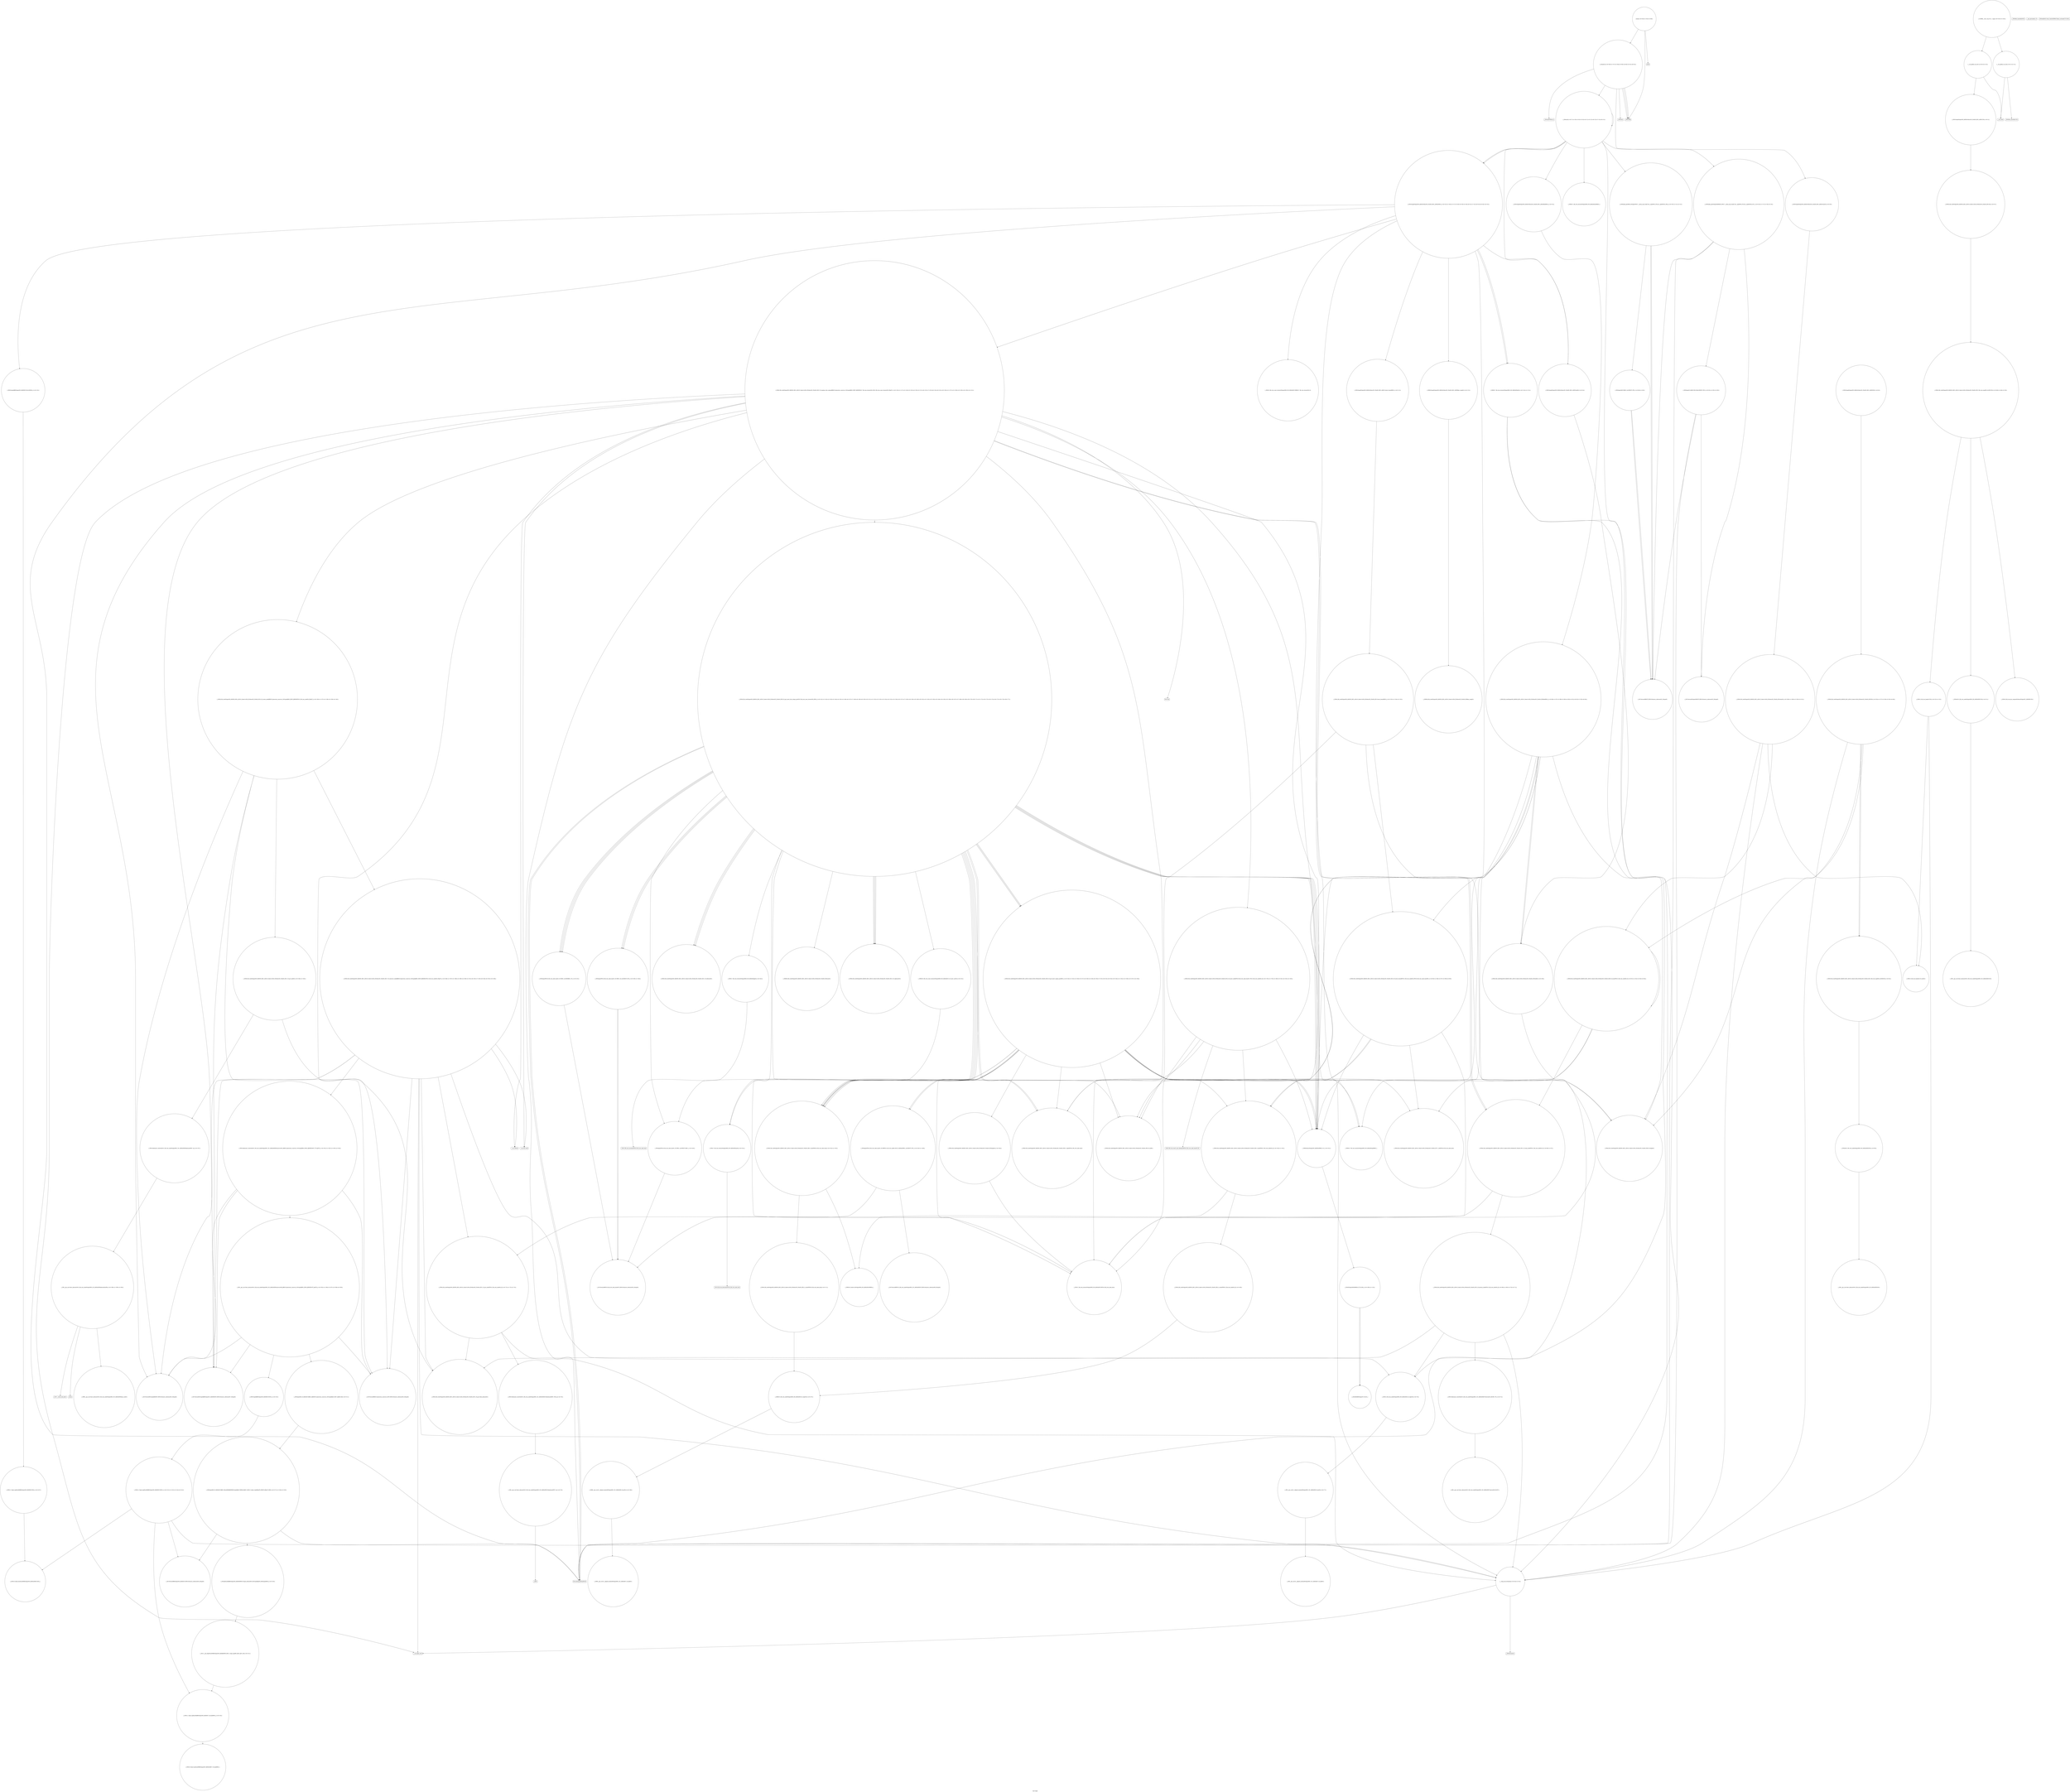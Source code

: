 digraph "Call Graph" {
	label="Call Graph";

	Node0x562305547980 [shape=record,shape=circle,label="{__cxx_global_var_init|{<s0>1|<s1>2}}"];
	Node0x562305547980:s0 -> Node0x562305547a00[color=black];
	Node0x562305547980:s1 -> Node0x5623057c6930[color=black];
	Node0x5623057ca4d0 [shape=record,shape=Mrecord,label="{__cxa_end_catch}"];
	Node0x5623057c6b30 [shape=record,shape=circle,label="{_Z4funciii|{<s0>7|<s1>8|<s2>9|<s3>10|<s4>11|<s5>12|<s6>13|<s7>14|<s8>15}}"];
	Node0x5623057c6b30:s0 -> Node0x5623057c6c30[color=black];
	Node0x5623057c6b30:s1 -> Node0x5623057c6bb0[color=black];
	Node0x5623057c6b30:s2 -> Node0x5623057c6cb0[color=black];
	Node0x5623057c6b30:s3 -> Node0x5623057c6d30[color=black];
	Node0x5623057c6b30:s4 -> Node0x5623057c6e30[color=black];
	Node0x5623057c6b30:s5 -> Node0x5623057c6db0[color=black];
	Node0x5623057c6b30:s6 -> Node0x5623057c6eb0[color=black];
	Node0x5623057c6b30:s7 -> Node0x5623057c6b30[color=black];
	Node0x5623057c6b30:s8 -> Node0x5623057c6eb0[color=black];
	Node0x5623057c8030 [shape=record,shape=Mrecord,label="{_ZSt17__throw_bad_allocv}"];
	Node0x5623057c6eb0 [shape=record,shape=circle,label="{_ZNSt3mapISt4pairIS0_IiiEiExSt4lessIS2_ESaIS0_IKS2_xEEEixERS5_|{<s0>25|<s1>26|<s2>27|<s3>28|<s4>29|<s5>30|<s6>31|<s7>32|<s8>33|<s9>34|<s10>35}}"];
	Node0x5623057c6eb0:s0 -> Node0x5623057c9d50[color=black];
	Node0x5623057c6eb0:s1 -> Node0x5623057c6e30[color=black];
	Node0x5623057c6eb0:s2 -> Node0x5623057c9650[color=black];
	Node0x5623057c6eb0:s3 -> Node0x5623057c9dd0[color=black];
	Node0x5623057c6eb0:s4 -> Node0x5623057c9e50[color=black];
	Node0x5623057c6eb0:s5 -> Node0x5623057c9750[color=black];
	Node0x5623057c6eb0:s6 -> Node0x5623057c9f50[color=black];
	Node0x5623057c6eb0:s7 -> Node0x5623057c9fd0[color=black];
	Node0x5623057c6eb0:s8 -> Node0x5623057c9ed0[color=black];
	Node0x5623057c6eb0:s9 -> Node0x5623057c6cb0[color=black];
	Node0x5623057c6eb0:s10 -> Node0x5623057c9e50[color=black];
	Node0x5623057c83b0 [shape=record,shape=circle,label="{_ZSt7forwardIRKSt4pairIS0_IiiEiEEOT_RNSt16remove_referenceIS5_E4typeE}"];
	Node0x5623057c7230 [shape=record,shape=circle,label="{main|{<s0>44|<s1>45|<s2>46}}"];
	Node0x5623057c7230:s0 -> Node0x5623057c6fb0[color=black];
	Node0x5623057c7230:s1 -> Node0x5623057c72b0[color=black];
	Node0x5623057c7230:s2 -> Node0x5623057c6f30[color=black];
	Node0x5623057c8730 [shape=record,shape=circle,label="{_ZNKSt23_Rb_tree_const_iteratorISt4pairIKS0_IS0_IiiEiExEE13_M_const_castEv|{<s0>222}}"];
	Node0x5623057c8730:s0 -> Node0x5623057c98d0[color=black];
	Node0x5623057c75b0 [shape=record,shape=circle,label="{_ZN9__gnu_cxx13new_allocatorISt13_Rb_tree_nodeISt4pairIKS2_IS2_IiiEiExEEEC2Ev}"];
	Node0x5623057c8ab0 [shape=record,shape=circle,label="{_ZNSt17_Rb_tree_iteratorISt4pairIKS0_IS0_IiiEiExEEmmEv|{<s0>241}}"];
	Node0x5623057c8ab0:s0 -> Node0x5623057c8e30[color=black];
	Node0x5623057c7930 [shape=record,shape=circle,label="{_ZNSt8_Rb_treeISt4pairIS0_IiiEiES0_IKS2_xESt10_Select1stIS4_ESt4lessIS2_ESaIS4_EE8_M_eraseEPSt13_Rb_tree_nodeIS4_E|{<s0>61|<s1>62|<s2>63|<s3>64}}"];
	Node0x5623057c7930:s0 -> Node0x5623057c7ab0[color=black];
	Node0x5623057c7930:s1 -> Node0x5623057c7930[color=black];
	Node0x5623057c7930:s2 -> Node0x5623057c7b30[color=black];
	Node0x5623057c7930:s3 -> Node0x5623057c7bb0[color=black];
	Node0x5623057c8e30 [shape=record,shape=Mrecord,label="{_ZSt18_Rb_tree_decrementPSt18_Rb_tree_node_base}"];
	Node0x5623057c7cb0 [shape=record,shape=circle,label="{_ZNSt8_Rb_treeISt4pairIS0_IiiEiES0_IKS2_xESt10_Select1stIS4_ESt4lessIS2_ESaIS4_EE11_M_put_nodeEPSt13_Rb_tree_nodeIS4_E|{<s0>72|<s1>73|<s2>74}}"];
	Node0x5623057c7cb0:s0 -> Node0x5623057c7db0[color=black];
	Node0x5623057c7cb0:s1 -> Node0x5623057c9050[color=black];
	Node0x5623057c7cb0:s2 -> Node0x5623057c7730[color=black];
	Node0x5623057c9050 [shape=record,shape=circle,label="{_ZNSt16allocator_traitsISaISt13_Rb_tree_nodeISt4pairIKS1_IS1_IiiEiExEEEE10deallocateERS7_PS6_m|{<s0>78}}"];
	Node0x5623057c9050:s0 -> Node0x5623057c90d0[color=black];
	Node0x5623057c93d0 [shape=record,shape=circle,label="{_ZNSt4pairIS_IiiEiEC2IS0_RiLb1EEEOT_OT0_|{<s0>81|<s1>82|<s2>83}}"];
	Node0x5623057c93d0:s0 -> Node0x5623057c92d0[color=black];
	Node0x5623057c93d0:s1 -> Node0x5623057c6cb0[color=black];
	Node0x5623057c93d0:s2 -> Node0x5623057c9350[color=black];
	Node0x5623057c9750 [shape=record,shape=circle,label="{_ZNKSt4lessISt4pairIS0_IiiEiEEclERKS2_S5_|{<s0>101}}"];
	Node0x5623057c9750:s0 -> Node0x5623057c9bd0[color=black];
	Node0x5623057c9ad0 [shape=record,shape=circle,label="{_ZNK9__gnu_cxx16__aligned_membufISt4pairIKS1_IS1_IiiEiExEE6_M_ptrEv|{<s0>108}}"];
	Node0x5623057c9ad0:s0 -> Node0x5623057c9b50[color=black];
	Node0x5623057c9e50 [shape=record,shape=circle,label="{_ZNKSt17_Rb_tree_iteratorISt4pairIKS0_IS0_IiiEiExEEdeEv|{<s0>114|<s1>115}}"];
	Node0x5623057c9e50:s0 -> Node0x5623057c7e30[color=black];
	Node0x5623057c9e50:s1 -> Node0x5623057c7730[color=black];
	Node0x5623057ca1d0 [shape=record,shape=circle,label="{_ZSt7forwardIRKSt21piecewise_construct_tEOT_RNSt16remove_referenceIS3_E4typeE}"];
	Node0x562305547a00 [shape=record,shape=Mrecord,label="{_ZNSt8ios_base4InitC1Ev}"];
	Node0x5623057ca550 [shape=record,shape=Mrecord,label="{llvm.trap}"];
	Node0x5623057c6bb0 [shape=record,shape=circle,label="{_ZSt9make_pairISt4pairIiiERiES0_INSt17__decay_and_stripIT_E6__typeENS3_IT0_E6__typeEEOS4_OS7_|{<s0>16|<s1>17|<s2>18|<s3>19}}"];
	Node0x5623057c6bb0:s0 -> Node0x5623057c92d0[color=black];
	Node0x5623057c6bb0:s1 -> Node0x5623057c9350[color=black];
	Node0x5623057c6bb0:s2 -> Node0x5623057c93d0[color=black];
	Node0x5623057c6bb0:s3 -> Node0x5623057c6cb0[color=black];
	Node0x5623057c80b0 [shape=record,shape=Mrecord,label="{_Znwm}"];
	Node0x5623057c6f30 [shape=record,shape=circle,label="{_Z5main2v|{<s0>36|<s1>37|<s2>38|<s3>39|<s4>40|<s5>41|<s6>42}}"];
	Node0x5623057c6f30:s0 -> Node0x5623057c6fb0[color=black];
	Node0x5623057c6f30:s1 -> Node0x5623057c6fb0[color=black];
	Node0x5623057c6f30:s2 -> Node0x5623057c6fb0[color=black];
	Node0x5623057c6f30:s3 -> Node0x5623057c7030[color=black];
	Node0x5623057c6f30:s4 -> Node0x5623057c6b30[color=black];
	Node0x5623057c6f30:s5 -> Node0x5623057c70b0[color=black];
	Node0x5623057c6f30:s6 -> Node0x5623057c7130[color=black];
	Node0x5623057c8430 [shape=record,shape=circle,label="{_ZNSt11_Tuple_implILm0EJRKSt4pairIS0_IiiEiEEE7_M_headERS5_|{<s0>216}}"];
	Node0x5623057c8430:s0 -> Node0x5623057c8530[color=black];
	Node0x5623057c72b0 [shape=record,shape=Mrecord,label="{printf}"];
	Node0x5623057c87b0 [shape=record,shape=circle,label="{_ZNKSt8_Rb_treeISt4pairIS0_IiiEiES0_IKS2_xESt10_Select1stIS4_ESt4lessIS2_ESaIS4_EE4sizeEv}"];
	Node0x5623057c7630 [shape=record,shape=circle,label="{_ZNSt15_Rb_tree_header8_M_resetEv}"];
	Node0x5623057c8b30 [shape=record,shape=circle,label="{_ZNSt17_Rb_tree_iteratorISt4pairIKS0_IS0_IiiEiExEEppEv|{<s0>242}}"];
	Node0x5623057c8b30:s0 -> Node0x5623057c8eb0[color=black];
	Node0x5623057c79b0 [shape=record,shape=circle,label="{_ZNSt8_Rb_treeISt4pairIS0_IiiEiES0_IKS2_xESt10_Select1stIS4_ESt4lessIS2_ESaIS4_EE8_M_beginEv}"];
	Node0x5623057c8eb0 [shape=record,shape=Mrecord,label="{_ZSt18_Rb_tree_incrementPSt18_Rb_tree_node_base}"];
	Node0x5623057c7d30 [shape=record,shape=circle,label="{_ZNSt16allocator_traitsISaISt13_Rb_tree_nodeISt4pairIKS1_IS1_IiiEiExEEEE7destroyIS5_EEvRS7_PT_|{<s0>75}}"];
	Node0x5623057c7d30:s0 -> Node0x5623057c7eb0[color=black];
	Node0x5623057c90d0 [shape=record,shape=circle,label="{_ZN9__gnu_cxx13new_allocatorISt13_Rb_tree_nodeISt4pairIKS2_IS2_IiiEiExEEE10deallocateEPS7_m|{<s0>79}}"];
	Node0x5623057c90d0:s0 -> Node0x5623057c9150[color=black];
	Node0x5623057c9450 [shape=record,shape=circle,label="{_ZNSt4pairIiiEC2IRiS2_Lb1EEEOT_OT0_|{<s0>84|<s1>85}}"];
	Node0x5623057c9450:s0 -> Node0x5623057c9350[color=black];
	Node0x5623057c9450:s1 -> Node0x5623057c9350[color=black];
	Node0x5623057c97d0 [shape=record,shape=circle,label="{_ZNSt8_Rb_treeISt4pairIS0_IiiEiES0_IKS2_xESt10_Select1stIS4_ESt4lessIS2_ESaIS4_EE6_S_keyEPKSt18_Rb_tree_node_base|{<s0>102|<s1>103}}"];
	Node0x5623057c97d0:s0 -> Node0x5623057c9cd0[color=black];
	Node0x5623057c97d0:s1 -> Node0x5623057c9950[color=black];
	Node0x5623057c9b50 [shape=record,shape=circle,label="{_ZNK9__gnu_cxx16__aligned_membufISt4pairIKS1_IS1_IiiEiExEE7_M_addrEv}"];
	Node0x5623057c9ed0 [shape=record,shape=circle,label="{_ZNSt8_Rb_treeISt4pairIS0_IiiEiES0_IKS2_xESt10_Select1stIS4_ESt4lessIS2_ESaIS4_EE22_M_emplace_hint_uniqueIJRKSt21piecewise_construct_tSt5tupleIJRS3_EESF_IJEEEEESt17_Rb_tree_iteratorIS4_ESt23_Rb_tree_const_iteratorIS4_EDpOT_|{<s0>116|<s1>117|<s2>118|<s3>119|<s4>120|<s5>121|<s6>122|<s7>123|<s8>124|<s9>125|<s10>126|<s11>127|<s12>128|<s13>129|<s14>130|<s15>131}}"];
	Node0x5623057c9ed0:s0 -> Node0x5623057ca1d0[color=black];
	Node0x5623057c9ed0:s1 -> Node0x5623057ca250[color=black];
	Node0x5623057c9ed0:s2 -> Node0x5623057ca2d0[color=black];
	Node0x5623057c9ed0:s3 -> Node0x5623057ca150[color=black];
	Node0x5623057c9ed0:s4 -> Node0x5623057c6cb0[color=black];
	Node0x5623057c9ed0:s5 -> Node0x5623057c9850[color=black];
	Node0x5623057c9ed0:s6 -> Node0x5623057ca350[color=black];
	Node0x5623057c9ed0:s7 -> Node0x5623057ca3d0[color=black];
	Node0x5623057c9ed0:s8 -> Node0x5623057c77b0[color=black];
	Node0x5623057c9ed0:s9 -> Node0x5623057c7bb0[color=black];
	Node0x5623057c9ed0:s10 -> Node0x5623057ca450[color=black];
	Node0x5623057c9ed0:s11 -> Node0x5623057c7bb0[color=black];
	Node0x5623057c9ed0:s12 -> Node0x5623057c98d0[color=black];
	Node0x5623057c9ed0:s13 -> Node0x5623057ca4d0[color=black];
	Node0x5623057c9ed0:s14 -> Node0x5623057ca550[color=black];
	Node0x5623057c9ed0:s15 -> Node0x5623057c7730[color=black];
	Node0x5623057ca250 [shape=record,shape=circle,label="{_ZSt7forwardISt5tupleIJRKSt4pairIS1_IiiEiEEEEOT_RNSt16remove_referenceIS7_E4typeE}"];
	Node0x5623057c68b0 [shape=record,shape=Mrecord,label="{_ZNSt8ios_base4InitD1Ev}"];
	Node0x5623057ca5d0 [shape=record,shape=circle,label="{_ZNSt8_Rb_treeISt4pairIS0_IiiEiES0_IKS2_xESt10_Select1stIS4_ESt4lessIS2_ESaIS4_EE11_M_get_nodeEv|{<s0>184|<s1>185}}"];
	Node0x5623057ca5d0:s0 -> Node0x5623057c7db0[color=black];
	Node0x5623057ca5d0:s1 -> Node0x5623057ca6d0[color=black];
	Node0x5623057c6c30 [shape=record,shape=circle,label="{_ZSt9make_pairIRiS0_ESt4pairINSt17__decay_and_stripIT_E6__typeENS2_IT0_E6__typeEEOS3_OS6_|{<s0>20|<s1>21|<s2>22}}"];
	Node0x5623057c6c30:s0 -> Node0x5623057c9350[color=black];
	Node0x5623057c6c30:s1 -> Node0x5623057c9350[color=black];
	Node0x5623057c6c30:s2 -> Node0x5623057c9450[color=black];
	Node0x5623057c8130 [shape=record,shape=circle,label="{_ZNSt16allocator_traitsISaISt13_Rb_tree_nodeISt4pairIKS1_IS1_IiiEiExEEEE9constructIS5_JRKSt21piecewise_construct_tSt5tupleIJRS4_EESD_IJEEEEEvRS7_PT_DpOT0_|{<s0>201|<s1>202|<s2>203|<s3>204}}"];
	Node0x5623057c8130:s0 -> Node0x5623057ca1d0[color=black];
	Node0x5623057c8130:s1 -> Node0x5623057ca250[color=black];
	Node0x5623057c8130:s2 -> Node0x5623057ca2d0[color=black];
	Node0x5623057c8130:s3 -> Node0x5623057c81b0[color=black];
	Node0x5623057c6fb0 [shape=record,shape=Mrecord,label="{_ZNSirsERi}"];
	Node0x5623057c84b0 [shape=record,shape=circle,label="{_ZNSt10_Head_baseILm0ERKSt4pairIS0_IiiEiELb0EEC2ES4_}"];
	Node0x5623057c7330 [shape=record,shape=circle,label="{_ZNSt8_Rb_treeISt4pairIS0_IiiEiES0_IKS2_xESt10_Select1stIS4_ESt4lessIS2_ESaIS4_EEC2Ev|{<s0>47}}"];
	Node0x5623057c7330:s0 -> Node0x5623057c73b0[color=black];
	Node0x5623057c8830 [shape=record,shape=circle,label="{_ZNSt8_Rb_treeISt4pairIS0_IiiEiES0_IKS2_xESt10_Select1stIS4_ESt4lessIS2_ESaIS4_EE12_M_rightmostEv}"];
	Node0x5623057c76b0 [shape=record,shape=Mrecord,label="{__gxx_personality_v0}"];
	Node0x5623057c8bb0 [shape=record,shape=circle,label="{_ZNSt4pairIPSt18_Rb_tree_node_baseS1_EC2IRS1_Lb1EEEOT_RKS1_|{<s0>243}}"];
	Node0x5623057c8bb0:s0 -> Node0x5623057c8c30[color=black];
	Node0x5623057c7a30 [shape=record,shape=circle,label="{_ZNSt8_Rb_treeISt4pairIS0_IiiEiES0_IKS2_xESt10_Select1stIS4_ESt4lessIS2_ESaIS4_EE13_Rb_tree_implIS8_Lb1EED2Ev|{<s0>65}}"];
	Node0x5623057c7a30:s0 -> Node0x5623057c91d0[color=black];
	Node0x5623057c8f30 [shape=record,shape=Mrecord,label="{_ZSt29_Rb_tree_insert_and_rebalancebPSt18_Rb_tree_node_baseS0_RS_}"];
	Node0x5623057c7db0 [shape=record,shape=circle,label="{_ZNSt8_Rb_treeISt4pairIS0_IiiEiES0_IKS2_xESt10_Select1stIS4_ESt4lessIS2_ESaIS4_EE21_M_get_Node_allocatorEv}"];
	Node0x5623057c9150 [shape=record,shape=Mrecord,label="{_ZdlPv}"];
	Node0x5623057c94d0 [shape=record,shape=circle,label="{_ZNSt8_Rb_treeISt4pairIS0_IiiEiES0_IKS2_xESt10_Select1stIS4_ESt4lessIS2_ESaIS4_EE4findERS3_|{<s0>86|<s1>87|<s2>88|<s3>89|<s4>90|<s5>91|<s6>92|<s7>93|<s8>94}}"];
	Node0x5623057c94d0:s0 -> Node0x5623057c79b0[color=black];
	Node0x5623057c94d0:s1 -> Node0x5623057c95d0[color=black];
	Node0x5623057c94d0:s2 -> Node0x5623057c9550[color=black];
	Node0x5623057c94d0:s3 -> Node0x5623057c96d0[color=black];
	Node0x5623057c94d0:s4 -> Node0x5623057c9650[color=black];
	Node0x5623057c94d0:s5 -> Node0x5623057c97d0[color=black];
	Node0x5623057c94d0:s6 -> Node0x5623057c9750[color=black];
	Node0x5623057c94d0:s7 -> Node0x5623057c96d0[color=black];
	Node0x5623057c94d0:s8 -> Node0x5623057c6cb0[color=black];
	Node0x5623057c9850 [shape=record,shape=circle,label="{_ZNSt8_Rb_treeISt4pairIS0_IiiEiES0_IKS2_xESt10_Select1stIS4_ESt4lessIS2_ESaIS4_EE6_S_keyEPKSt13_Rb_tree_nodeIS4_E|{<s0>104|<s1>105}}"];
	Node0x5623057c9850:s0 -> Node0x5623057c99d0[color=black];
	Node0x5623057c9850:s1 -> Node0x5623057c9950[color=black];
	Node0x5623057c9bd0 [shape=record,shape=circle,label="{_ZStltISt4pairIiiEiEbRKS0_IT_T0_ES6_|{<s0>109|<s1>110}}"];
	Node0x5623057c9bd0:s0 -> Node0x5623057c9c50[color=black];
	Node0x5623057c9bd0:s1 -> Node0x5623057c9c50[color=black];
	Node0x5623057c9f50 [shape=record,shape=circle,label="{_ZNSt23_Rb_tree_const_iteratorISt4pairIKS0_IS0_IiiEiExEEC2ERKSt17_Rb_tree_iteratorIS4_E}"];
	Node0x5623057ca2d0 [shape=record,shape=circle,label="{_ZSt7forwardISt5tupleIJEEEOT_RNSt16remove_referenceIS2_E4typeE}"];
	Node0x5623057c6930 [shape=record,shape=Mrecord,label="{__cxa_atexit}"];
	Node0x5623057ca650 [shape=record,shape=circle,label="{_ZNSt8_Rb_treeISt4pairIS0_IiiEiES0_IKS2_xESt10_Select1stIS4_ESt4lessIS2_ESaIS4_EE17_M_construct_nodeIJRKSt21piecewise_construct_tSt5tupleIJRS3_EESF_IJEEEEEvPSt13_Rb_tree_nodeIS4_EDpOT_|{<s0>186|<s1>187|<s2>188|<s3>189|<s4>190|<s5>191|<s6>192|<s7>193|<s8>194|<s9>195|<s10>196}}"];
	Node0x5623057ca650:s0 -> Node0x5623057c7db0[color=black];
	Node0x5623057ca650:s1 -> Node0x5623057c7e30[color=black];
	Node0x5623057ca650:s2 -> Node0x5623057ca1d0[color=black];
	Node0x5623057ca650:s3 -> Node0x5623057ca250[color=black];
	Node0x5623057ca650:s4 -> Node0x5623057ca2d0[color=black];
	Node0x5623057ca650:s5 -> Node0x5623057c8130[color=black];
	Node0x5623057ca650:s6 -> Node0x5623057c77b0[color=black];
	Node0x5623057ca650:s7 -> Node0x5623057c7cb0[color=black];
	Node0x5623057ca650:s8 -> Node0x5623057ca450[color=black];
	Node0x5623057ca650:s9 -> Node0x5623057ca4d0[color=black];
	Node0x5623057ca650:s10 -> Node0x5623057c7730[color=black];
	Node0x5623057c6cb0 [shape=record,shape=Mrecord,label="{llvm.memcpy.p0i8.p0i8.i64}"];
	Node0x5623057c81b0 [shape=record,shape=circle,label="{_ZN9__gnu_cxx13new_allocatorISt13_Rb_tree_nodeISt4pairIKS2_IS2_IiiEiExEEE9constructIS6_JRKSt21piecewise_construct_tSt5tupleIJRS5_EESD_IJEEEEEvPT_DpOT0_|{<s0>205|<s1>206|<s2>207|<s3>208|<s4>209}}"];
	Node0x5623057c81b0:s0 -> Node0x5623057ca1d0[color=black];
	Node0x5623057c81b0:s1 -> Node0x5623057ca250[color=black];
	Node0x5623057c81b0:s2 -> Node0x5623057c8230[color=black];
	Node0x5623057c81b0:s3 -> Node0x5623057ca2d0[color=black];
	Node0x5623057c81b0:s4 -> Node0x5623057c82b0[color=black];
	Node0x5623057c7030 [shape=record,shape=circle,label="{_ZNSt3mapISt4pairIS0_IiiEiExSt4lessIS2_ESaIS0_IKS2_xEEE5clearEv|{<s0>43}}"];
	Node0x5623057c7030:s0 -> Node0x5623057cc870[color=black];
	Node0x5623057c8530 [shape=record,shape=circle,label="{_ZNSt10_Head_baseILm0ERKSt4pairIS0_IiiEiELb0EE7_M_headERS5_}"];
	Node0x5623057c73b0 [shape=record,shape=circle,label="{_ZNSt8_Rb_treeISt4pairIS0_IiiEiES0_IKS2_xESt10_Select1stIS4_ESt4lessIS2_ESaIS4_EE13_Rb_tree_implIS8_Lb1EEC2Ev|{<s0>48|<s1>49|<s2>50}}"];
	Node0x5623057c73b0:s0 -> Node0x5623057c7430[color=black];
	Node0x5623057c73b0:s1 -> Node0x5623057c74b0[color=black];
	Node0x5623057c73b0:s2 -> Node0x5623057c7530[color=black];
	Node0x5623057c88b0 [shape=record,shape=circle,label="{_ZNSt4pairIPSt18_Rb_tree_node_baseS1_EC2IRS1_Lb1EEERKS1_OT_|{<s0>223}}"];
	Node0x5623057c88b0:s0 -> Node0x5623057c8c30[color=black];
	Node0x5623057c7730 [shape=record,shape=circle,label="{__clang_call_terminate|{<s0>54|<s1>55}}"];
	Node0x5623057c7730:s0 -> Node0x5623057c77b0[color=black];
	Node0x5623057c7730:s1 -> Node0x5623057c7830[color=black];
	Node0x5623057c8c30 [shape=record,shape=circle,label="{_ZSt7forwardIRPSt18_Rb_tree_node_baseEOT_RNSt16remove_referenceIS3_E4typeE}"];
	Node0x5623057c7ab0 [shape=record,shape=circle,label="{_ZNSt8_Rb_treeISt4pairIS0_IiiEiES0_IKS2_xESt10_Select1stIS4_ESt4lessIS2_ESaIS4_EE8_S_rightEPSt18_Rb_tree_node_base}"];
	Node0x5623057cc7f0 [shape=record,shape=circle,label="{_ZNSt11_Tuple_implILm0EJRKSt4pairIS0_IiiEiEEEC2ES4_|{<s0>247}}"];
	Node0x5623057cc7f0:s0 -> Node0x5623057c84b0[color=black];
	Node0x5623057c7e30 [shape=record,shape=circle,label="{_ZNSt13_Rb_tree_nodeISt4pairIKS0_IS0_IiiEiExEE9_M_valptrEv|{<s0>76}}"];
	Node0x5623057c7e30:s0 -> Node0x5623057c7f30[color=black];
	Node0x5623057c91d0 [shape=record,shape=circle,label="{_ZNSaISt13_Rb_tree_nodeISt4pairIKS0_IS0_IiiEiExEEED2Ev|{<s0>80}}"];
	Node0x5623057c91d0:s0 -> Node0x5623057c9250[color=black];
	Node0x5623057c9550 [shape=record,shape=circle,label="{_ZNSt8_Rb_treeISt4pairIS0_IiiEiES0_IKS2_xESt10_Select1stIS4_ESt4lessIS2_ESaIS4_EE14_M_lower_boundEPSt13_Rb_tree_nodeIS4_EPSt18_Rb_tree_node_baseRS3_|{<s0>95|<s1>96|<s2>97|<s3>98|<s4>99}}"];
	Node0x5623057c9550:s0 -> Node0x5623057c9850[color=black];
	Node0x5623057c9550:s1 -> Node0x5623057c9750[color=black];
	Node0x5623057c9550:s2 -> Node0x5623057c7b30[color=black];
	Node0x5623057c9550:s3 -> Node0x5623057c7ab0[color=black];
	Node0x5623057c9550:s4 -> Node0x5623057c98d0[color=black];
	Node0x5623057c98d0 [shape=record,shape=circle,label="{_ZNSt17_Rb_tree_iteratorISt4pairIKS0_IS0_IiiEiExEEC2EPSt18_Rb_tree_node_base}"];
	Node0x5623057c9c50 [shape=record,shape=circle,label="{_ZStltIiiEbRKSt4pairIT_T0_ES5_}"];
	Node0x5623057c9fd0 [shape=record,shape=circle,label="{_ZNSt5tupleIJRKSt4pairIS0_IiiEiEEEC2IvLb1EEES4_|{<s0>132}}"];
	Node0x5623057c9fd0:s0 -> Node0x5623057cc7f0[color=black];
	Node0x5623057ca350 [shape=record,shape=circle,label="{_ZNSt8_Rb_treeISt4pairIS0_IiiEiES0_IKS2_xESt10_Select1stIS4_ESt4lessIS2_ESaIS4_EE29_M_get_insert_hint_unique_posESt23_Rb_tree_const_iteratorIS4_ERS3_|{<s0>141|<s1>142|<s2>143|<s3>144|<s4>145|<s5>146|<s6>147|<s7>148|<s8>149|<s9>150|<s10>151|<s11>152|<s12>153|<s13>154|<s14>155|<s15>156|<s16>157|<s17>158|<s18>159|<s19>160|<s20>161|<s21>162|<s22>163|<s23>164|<s24>165|<s25>166|<s26>167|<s27>168|<s28>169|<s29>170|<s30>171|<s31>172|<s32>173|<s33>174|<s34>175|<s35>176|<s36>177}}"];
	Node0x5623057ca350:s0 -> Node0x5623057c8730[color=black];
	Node0x5623057ca350:s1 -> Node0x5623057c95d0[color=black];
	Node0x5623057ca350:s2 -> Node0x5623057c87b0[color=black];
	Node0x5623057ca350:s3 -> Node0x5623057c8830[color=black];
	Node0x5623057ca350:s4 -> Node0x5623057c97d0[color=black];
	Node0x5623057ca350:s5 -> Node0x5623057c9750[color=black];
	Node0x5623057ca350:s6 -> Node0x5623057c8830[color=black];
	Node0x5623057ca350:s7 -> Node0x5623057c88b0[color=black];
	Node0x5623057ca350:s8 -> Node0x5623057c8930[color=black];
	Node0x5623057ca350:s9 -> Node0x5623057c97d0[color=black];
	Node0x5623057ca350:s10 -> Node0x5623057c9750[color=black];
	Node0x5623057ca350:s11 -> Node0x5623057c6cb0[color=black];
	Node0x5623057ca350:s12 -> Node0x5623057c89b0[color=black];
	Node0x5623057ca350:s13 -> Node0x5623057c89b0[color=black];
	Node0x5623057ca350:s14 -> Node0x5623057c89b0[color=black];
	Node0x5623057ca350:s15 -> Node0x5623057c8a30[color=black];
	Node0x5623057ca350:s16 -> Node0x5623057c8ab0[color=black];
	Node0x5623057ca350:s17 -> Node0x5623057c97d0[color=black];
	Node0x5623057ca350:s18 -> Node0x5623057c9750[color=black];
	Node0x5623057ca350:s19 -> Node0x5623057c7ab0[color=black];
	Node0x5623057ca350:s20 -> Node0x5623057c88b0[color=black];
	Node0x5623057ca350:s21 -> Node0x5623057c8a30[color=black];
	Node0x5623057ca350:s22 -> Node0x5623057c8930[color=black];
	Node0x5623057ca350:s23 -> Node0x5623057c97d0[color=black];
	Node0x5623057ca350:s24 -> Node0x5623057c9750[color=black];
	Node0x5623057ca350:s25 -> Node0x5623057c6cb0[color=black];
	Node0x5623057ca350:s26 -> Node0x5623057c8830[color=black];
	Node0x5623057ca350:s27 -> Node0x5623057c8830[color=black];
	Node0x5623057ca350:s28 -> Node0x5623057c88b0[color=black];
	Node0x5623057ca350:s29 -> Node0x5623057c8b30[color=black];
	Node0x5623057ca350:s30 -> Node0x5623057c97d0[color=black];
	Node0x5623057ca350:s31 -> Node0x5623057c9750[color=black];
	Node0x5623057ca350:s32 -> Node0x5623057c7ab0[color=black];
	Node0x5623057ca350:s33 -> Node0x5623057c88b0[color=black];
	Node0x5623057ca350:s34 -> Node0x5623057c8a30[color=black];
	Node0x5623057ca350:s35 -> Node0x5623057c8930[color=black];
	Node0x5623057ca350:s36 -> Node0x5623057c8bb0[color=black];
	Node0x5623057c69b0 [shape=record,shape=circle,label="{__cxx_global_var_init.1|{<s0>3|<s1>4}}"];
	Node0x5623057c69b0:s0 -> Node0x5623057c6a30[color=black];
	Node0x5623057c69b0:s1 -> Node0x5623057c6930[color=black];
	Node0x5623057ca6d0 [shape=record,shape=circle,label="{_ZNSt16allocator_traitsISaISt13_Rb_tree_nodeISt4pairIKS1_IS1_IiiEiExEEEE8allocateERS7_m|{<s0>197}}"];
	Node0x5623057ca6d0:s0 -> Node0x5623057ca750[color=black];
	Node0x5623057c6d30 [shape=record,shape=circle,label="{_ZNSt3mapISt4pairIS0_IiiEiExSt4lessIS2_ESaIS0_IKS2_xEEE4findERS5_|{<s0>23}}"];
	Node0x5623057c6d30:s0 -> Node0x5623057c94d0[color=black];
	Node0x5623057c8230 [shape=record,shape=circle,label="{_ZNSt5tupleIJRKSt4pairIS0_IiiEiEEEC2EOS5_|{<s0>210}}"];
	Node0x5623057c8230:s0 -> Node0x5623057c8330[color=black];
	Node0x5623057c70b0 [shape=record,shape=Mrecord,label="{_ZNSolsEx}"];
	Node0x5623057c85b0 [shape=record,shape=circle,label="{_ZNSt4pairIKS_IS_IiiEiExEC2IJRS2_EJLm0EEJEJEEERSt5tupleIJDpT_EERS6_IJDpT1_EESt12_Index_tupleIJXspT0_EEESF_IJXspT2_EEE|{<s0>217|<s1>218|<s2>219}}"];
	Node0x5623057c85b0:s0 -> Node0x5623057c8630[color=black];
	Node0x5623057c85b0:s1 -> Node0x5623057c83b0[color=black];
	Node0x5623057c85b0:s2 -> Node0x5623057c6cb0[color=black];
	Node0x5623057c7430 [shape=record,shape=circle,label="{_ZNSaISt13_Rb_tree_nodeISt4pairIKS0_IS0_IiiEiExEEEC2Ev|{<s0>51}}"];
	Node0x5623057c7430:s0 -> Node0x5623057c75b0[color=black];
	Node0x5623057c8930 [shape=record,shape=circle,label="{_ZNSt8_Rb_treeISt4pairIS0_IiiEiES0_IKS2_xESt10_Select1stIS4_ESt4lessIS2_ESaIS4_EE24_M_get_insert_unique_posERS3_|{<s0>224|<s1>225|<s2>226|<s3>227|<s4>228|<s5>229|<s6>230|<s7>231|<s8>232|<s9>233|<s10>234|<s11>235|<s12>236|<s13>237|<s14>238}}"];
	Node0x5623057c8930:s0 -> Node0x5623057c79b0[color=black];
	Node0x5623057c8930:s1 -> Node0x5623057c95d0[color=black];
	Node0x5623057c8930:s2 -> Node0x5623057c9850[color=black];
	Node0x5623057c8930:s3 -> Node0x5623057c9750[color=black];
	Node0x5623057c8930:s4 -> Node0x5623057c7b30[color=black];
	Node0x5623057c8930:s5 -> Node0x5623057c7ab0[color=black];
	Node0x5623057c8930:s6 -> Node0x5623057c98d0[color=black];
	Node0x5623057c8930:s7 -> Node0x5623057c8cb0[color=black];
	Node0x5623057c8930:s8 -> Node0x5623057c9650[color=black];
	Node0x5623057c8930:s9 -> Node0x5623057c8d30[color=black];
	Node0x5623057c8930:s10 -> Node0x5623057c8ab0[color=black];
	Node0x5623057c8930:s11 -> Node0x5623057c97d0[color=black];
	Node0x5623057c8930:s12 -> Node0x5623057c9750[color=black];
	Node0x5623057c8930:s13 -> Node0x5623057c8d30[color=black];
	Node0x5623057c8930:s14 -> Node0x5623057c8bb0[color=black];
	Node0x5623057c77b0 [shape=record,shape=Mrecord,label="{__cxa_begin_catch}"];
	Node0x5623057c8cb0 [shape=record,shape=circle,label="{_ZNSt8_Rb_treeISt4pairIS0_IiiEiES0_IKS2_xESt10_Select1stIS4_ESt4lessIS2_ESaIS4_EE5beginEv|{<s0>244}}"];
	Node0x5623057c8cb0:s0 -> Node0x5623057c98d0[color=black];
	Node0x5623057c7b30 [shape=record,shape=circle,label="{_ZNSt8_Rb_treeISt4pairIS0_IiiEiES0_IKS2_xESt10_Select1stIS4_ESt4lessIS2_ESaIS4_EE7_S_leftEPSt18_Rb_tree_node_base}"];
	Node0x5623057cc870 [shape=record,shape=circle,label="{_ZNSt8_Rb_treeISt4pairIS0_IiiEiES0_IKS2_xESt10_Select1stIS4_ESt4lessIS2_ESaIS4_EE5clearEv|{<s0>248|<s1>249|<s2>250|<s3>251}}"];
	Node0x5623057cc870:s0 -> Node0x5623057c79b0[color=black];
	Node0x5623057cc870:s1 -> Node0x5623057c7930[color=black];
	Node0x5623057cc870:s2 -> Node0x5623057c7630[color=black];
	Node0x5623057cc870:s3 -> Node0x5623057c7730[color=black];
	Node0x5623057c7eb0 [shape=record,shape=circle,label="{_ZN9__gnu_cxx13new_allocatorISt13_Rb_tree_nodeISt4pairIKS2_IS2_IiiEiExEEE7destroyIS6_EEvPT_}"];
	Node0x5623057c9250 [shape=record,shape=circle,label="{_ZN9__gnu_cxx13new_allocatorISt13_Rb_tree_nodeISt4pairIKS2_IS2_IiiEiExEEED2Ev}"];
	Node0x5623057c95d0 [shape=record,shape=circle,label="{_ZNSt8_Rb_treeISt4pairIS0_IiiEiES0_IKS2_xESt10_Select1stIS4_ESt4lessIS2_ESaIS4_EE6_M_endEv}"];
	Node0x5623057c9950 [shape=record,shape=circle,label="{_ZNKSt10_Select1stISt4pairIKS0_IS0_IiiEiExEEclERKS4_}"];
	Node0x5623057c9cd0 [shape=record,shape=circle,label="{_ZNSt8_Rb_treeISt4pairIS0_IiiEiES0_IKS2_xESt10_Select1stIS4_ESt4lessIS2_ESaIS4_EE8_S_valueEPKSt18_Rb_tree_node_base|{<s0>111}}"];
	Node0x5623057c9cd0:s0 -> Node0x5623057c9a50[color=black];
	Node0x5623057ca050 [shape=record,shape=circle,label="{_ZNSt8_Rb_treeISt4pairIS0_IiiEiES0_IKS2_xESt10_Select1stIS4_ESt4lessIS2_ESaIS4_EE11lower_boundERS3_|{<s0>133|<s1>134|<s2>135}}"];
	Node0x5623057ca050:s0 -> Node0x5623057c79b0[color=black];
	Node0x5623057ca050:s1 -> Node0x5623057c95d0[color=black];
	Node0x5623057ca050:s2 -> Node0x5623057c9550[color=black];
	Node0x5623057ca3d0 [shape=record,shape=circle,label="{_ZNSt8_Rb_treeISt4pairIS0_IiiEiES0_IKS2_xESt10_Select1stIS4_ESt4lessIS2_ESaIS4_EE14_M_insert_nodeEPSt18_Rb_tree_node_baseSC_PSt13_Rb_tree_nodeIS4_E|{<s0>178|<s1>179|<s2>180|<s3>181|<s4>182|<s5>183}}"];
	Node0x5623057ca3d0:s0 -> Node0x5623057c95d0[color=black];
	Node0x5623057ca3d0:s1 -> Node0x5623057c9850[color=black];
	Node0x5623057ca3d0:s2 -> Node0x5623057c97d0[color=black];
	Node0x5623057ca3d0:s3 -> Node0x5623057c9750[color=black];
	Node0x5623057ca3d0:s4 -> Node0x5623057c8f30[color=black];
	Node0x5623057ca3d0:s5 -> Node0x5623057c98d0[color=black];
	Node0x5623057c6a30 [shape=record,shape=circle,label="{_ZNSt3mapISt4pairIS0_IiiEiExSt4lessIS2_ESaIS0_IKS2_xEEEC2Ev|{<s0>5}}"];
	Node0x5623057c6a30:s0 -> Node0x5623057c7330[color=black];
	Node0x5623057ca750 [shape=record,shape=circle,label="{_ZN9__gnu_cxx13new_allocatorISt13_Rb_tree_nodeISt4pairIKS2_IS2_IiiEiExEEE8allocateEmPKv|{<s0>198|<s1>199|<s2>200}}"];
	Node0x5623057ca750:s0 -> Node0x5623057c7fb0[color=black];
	Node0x5623057ca750:s1 -> Node0x5623057c8030[color=black];
	Node0x5623057ca750:s2 -> Node0x5623057c80b0[color=black];
	Node0x5623057c6db0 [shape=record,shape=circle,label="{_ZNKSt17_Rb_tree_iteratorISt4pairIKS0_IS0_IiiEiExEEneERKS5_}"];
	Node0x5623057c82b0 [shape=record,shape=circle,label="{_ZNSt4pairIKS_IS_IiiEiExEC2IJRS2_EJEEESt21piecewise_construct_tSt5tupleIJDpT_EES7_IJDpT0_EE|{<s0>211}}"];
	Node0x5623057c82b0:s0 -> Node0x5623057c85b0[color=black];
	Node0x5623057c7130 [shape=record,shape=Mrecord,label="{_ZNSolsEPFRSoS_E}"];
	Node0x5623057c8630 [shape=record,shape=circle,label="{_ZSt3getILm0EJRKSt4pairIS0_IiiEiEEERNSt13tuple_elementIXT_ESt5tupleIJDpT0_EEE4typeERS9_|{<s0>220}}"];
	Node0x5623057c8630:s0 -> Node0x5623057c86b0[color=black];
	Node0x5623057c74b0 [shape=record,shape=circle,label="{_ZNSt20_Rb_tree_key_compareISt4lessISt4pairIS1_IiiEiEEEC2Ev}"];
	Node0x5623057c89b0 [shape=record,shape=circle,label="{_ZNSt8_Rb_treeISt4pairIS0_IiiEiES0_IKS2_xESt10_Select1stIS4_ESt4lessIS2_ESaIS4_EE11_M_leftmostEv}"];
	Node0x5623057c7830 [shape=record,shape=Mrecord,label="{_ZSt9terminatev}"];
	Node0x5623057c8d30 [shape=record,shape=circle,label="{_ZNSt4pairIPSt18_Rb_tree_node_baseS1_EC2IRPSt13_Rb_tree_nodeIS_IKS_IS_IiiEiExEERS1_Lb1EEEOT_OT0_|{<s0>245|<s1>246}}"];
	Node0x5623057c8d30:s0 -> Node0x5623057c8db0[color=black];
	Node0x5623057c8d30:s1 -> Node0x5623057c8c30[color=black];
	Node0x5623057c7bb0 [shape=record,shape=circle,label="{_ZNSt8_Rb_treeISt4pairIS0_IiiEiES0_IKS2_xESt10_Select1stIS4_ESt4lessIS2_ESaIS4_EE12_M_drop_nodeEPSt13_Rb_tree_nodeIS4_E|{<s0>66|<s1>67}}"];
	Node0x5623057c7bb0:s0 -> Node0x5623057c7c30[color=black];
	Node0x5623057c7bb0:s1 -> Node0x5623057c7cb0[color=black];
	Node0x5623057cc8f0 [shape=record,shape=circle,label="{_GLOBAL__sub_I_rng..58_1_1.cpp|{<s0>252|<s1>253}}"];
	Node0x5623057cc8f0:s0 -> Node0x562305547980[color=black];
	Node0x5623057cc8f0:s1 -> Node0x5623057c69b0[color=black];
	Node0x5623057c7f30 [shape=record,shape=circle,label="{_ZN9__gnu_cxx16__aligned_membufISt4pairIKS1_IS1_IiiEiExEE6_M_ptrEv|{<s0>77}}"];
	Node0x5623057c7f30:s0 -> Node0x5623057c8fd0[color=black];
	Node0x5623057c92d0 [shape=record,shape=circle,label="{_ZSt7forwardISt4pairIiiEEOT_RNSt16remove_referenceIS2_E4typeE}"];
	Node0x5623057c9650 [shape=record,shape=circle,label="{_ZNKSt17_Rb_tree_iteratorISt4pairIKS0_IS0_IiiEiExEEeqERKS5_}"];
	Node0x5623057c99d0 [shape=record,shape=circle,label="{_ZNSt8_Rb_treeISt4pairIS0_IiiEiES0_IKS2_xESt10_Select1stIS4_ESt4lessIS2_ESaIS4_EE8_S_valueEPKSt13_Rb_tree_nodeIS4_E|{<s0>106}}"];
	Node0x5623057c99d0:s0 -> Node0x5623057c9a50[color=black];
	Node0x5623057c9d50 [shape=record,shape=circle,label="{_ZNSt3mapISt4pairIS0_IiiEiExSt4lessIS2_ESaIS0_IKS2_xEEE11lower_boundERS5_|{<s0>112}}"];
	Node0x5623057c9d50:s0 -> Node0x5623057ca050[color=black];
	Node0x5623057ca0d0 [shape=record,shape=circle,label="{_ZNKSt8_Rb_treeISt4pairIS0_IiiEiES0_IKS2_xESt10_Select1stIS4_ESt4lessIS2_ESaIS4_EE8key_compEv}"];
	Node0x5623057ca450 [shape=record,shape=Mrecord,label="{__cxa_rethrow}"];
	Node0x5623057c6ab0 [shape=record,shape=circle,label="{_ZNSt3mapISt4pairIS0_IiiEiExSt4lessIS2_ESaIS0_IKS2_xEEED2Ev|{<s0>6}}"];
	Node0x5623057c6ab0:s0 -> Node0x5623057c78b0[color=black];
	Node0x5623057c7fb0 [shape=record,shape=circle,label="{_ZNK9__gnu_cxx13new_allocatorISt13_Rb_tree_nodeISt4pairIKS2_IS2_IiiEiExEEE8max_sizeEv}"];
	Node0x5623057c6e30 [shape=record,shape=circle,label="{_ZNSt3mapISt4pairIS0_IiiEiExSt4lessIS2_ESaIS0_IKS2_xEEE3endEv|{<s0>24}}"];
	Node0x5623057c6e30:s0 -> Node0x5623057c96d0[color=black];
	Node0x5623057c8330 [shape=record,shape=circle,label="{_ZNSt11_Tuple_implILm0EJRKSt4pairIS0_IiiEiEEEC2EOS5_|{<s0>212|<s1>213|<s2>214|<s3>215}}"];
	Node0x5623057c8330:s0 -> Node0x5623057c8430[color=black];
	Node0x5623057c8330:s1 -> Node0x5623057c83b0[color=black];
	Node0x5623057c8330:s2 -> Node0x5623057c84b0[color=black];
	Node0x5623057c8330:s3 -> Node0x5623057c7730[color=black];
	Node0x5623057c71b0 [shape=record,shape=Mrecord,label="{_ZSt4endlIcSt11char_traitsIcEERSt13basic_ostreamIT_T0_ES6_}"];
	Node0x5623057c86b0 [shape=record,shape=circle,label="{_ZSt12__get_helperILm0ERKSt4pairIS0_IiiEiEJEERT0_RSt11_Tuple_implIXT_EJS5_DpT1_EE|{<s0>221}}"];
	Node0x5623057c86b0:s0 -> Node0x5623057c8430[color=black];
	Node0x5623057c7530 [shape=record,shape=circle,label="{_ZNSt15_Rb_tree_headerC2Ev|{<s0>52|<s1>53}}"];
	Node0x5623057c7530:s0 -> Node0x5623057c7630[color=black];
	Node0x5623057c7530:s1 -> Node0x5623057c7730[color=black];
	Node0x5623057c8a30 [shape=record,shape=circle,label="{_ZNSt4pairIPSt18_Rb_tree_node_baseS1_EC2IRS1_S4_Lb1EEEOT_OT0_|{<s0>239|<s1>240}}"];
	Node0x5623057c8a30:s0 -> Node0x5623057c8c30[color=black];
	Node0x5623057c8a30:s1 -> Node0x5623057c8c30[color=black];
	Node0x5623057c78b0 [shape=record,shape=circle,label="{_ZNSt8_Rb_treeISt4pairIS0_IiiEiES0_IKS2_xESt10_Select1stIS4_ESt4lessIS2_ESaIS4_EED2Ev|{<s0>56|<s1>57|<s2>58|<s3>59|<s4>60}}"];
	Node0x5623057c78b0:s0 -> Node0x5623057c79b0[color=black];
	Node0x5623057c78b0:s1 -> Node0x5623057c7930[color=black];
	Node0x5623057c78b0:s2 -> Node0x5623057c7a30[color=black];
	Node0x5623057c78b0:s3 -> Node0x5623057c7a30[color=black];
	Node0x5623057c78b0:s4 -> Node0x5623057c7730[color=black];
	Node0x5623057c8db0 [shape=record,shape=circle,label="{_ZSt7forwardIRPSt13_Rb_tree_nodeISt4pairIKS1_IS1_IiiEiExEEEOT_RNSt16remove_referenceIS9_E4typeE}"];
	Node0x5623057c7c30 [shape=record,shape=circle,label="{_ZNSt8_Rb_treeISt4pairIS0_IiiEiES0_IKS2_xESt10_Select1stIS4_ESt4lessIS2_ESaIS4_EE15_M_destroy_nodeEPSt13_Rb_tree_nodeIS4_E|{<s0>68|<s1>69|<s2>70|<s3>71}}"];
	Node0x5623057c7c30:s0 -> Node0x5623057c7db0[color=black];
	Node0x5623057c7c30:s1 -> Node0x5623057c7e30[color=black];
	Node0x5623057c7c30:s2 -> Node0x5623057c7d30[color=black];
	Node0x5623057c7c30:s3 -> Node0x5623057c7730[color=black];
	Node0x5623057c8fd0 [shape=record,shape=circle,label="{_ZN9__gnu_cxx16__aligned_membufISt4pairIKS1_IS1_IiiEiExEE7_M_addrEv}"];
	Node0x5623057c9350 [shape=record,shape=circle,label="{_ZSt7forwardIRiEOT_RNSt16remove_referenceIS1_E4typeE}"];
	Node0x5623057c96d0 [shape=record,shape=circle,label="{_ZNSt8_Rb_treeISt4pairIS0_IiiEiES0_IKS2_xESt10_Select1stIS4_ESt4lessIS2_ESaIS4_EE3endEv|{<s0>100}}"];
	Node0x5623057c96d0:s0 -> Node0x5623057c98d0[color=black];
	Node0x5623057c9a50 [shape=record,shape=circle,label="{_ZNKSt13_Rb_tree_nodeISt4pairIKS0_IS0_IiiEiExEE9_M_valptrEv|{<s0>107}}"];
	Node0x5623057c9a50:s0 -> Node0x5623057c9ad0[color=black];
	Node0x5623057c9dd0 [shape=record,shape=circle,label="{_ZNKSt3mapISt4pairIS0_IiiEiExSt4lessIS2_ESaIS0_IKS2_xEEE8key_compEv|{<s0>113}}"];
	Node0x5623057c9dd0:s0 -> Node0x5623057ca0d0[color=black];
	Node0x5623057ca150 [shape=record,shape=circle,label="{_ZNSt8_Rb_treeISt4pairIS0_IiiEiES0_IKS2_xESt10_Select1stIS4_ESt4lessIS2_ESaIS4_EE14_M_create_nodeIJRKSt21piecewise_construct_tSt5tupleIJRS3_EESF_IJEEEEEPSt13_Rb_tree_nodeIS4_EDpOT_|{<s0>136|<s1>137|<s2>138|<s3>139|<s4>140}}"];
	Node0x5623057ca150:s0 -> Node0x5623057ca5d0[color=black];
	Node0x5623057ca150:s1 -> Node0x5623057ca1d0[color=black];
	Node0x5623057ca150:s2 -> Node0x5623057ca250[color=black];
	Node0x5623057ca150:s3 -> Node0x5623057ca2d0[color=black];
	Node0x5623057ca150:s4 -> Node0x5623057ca650[color=black];
}
